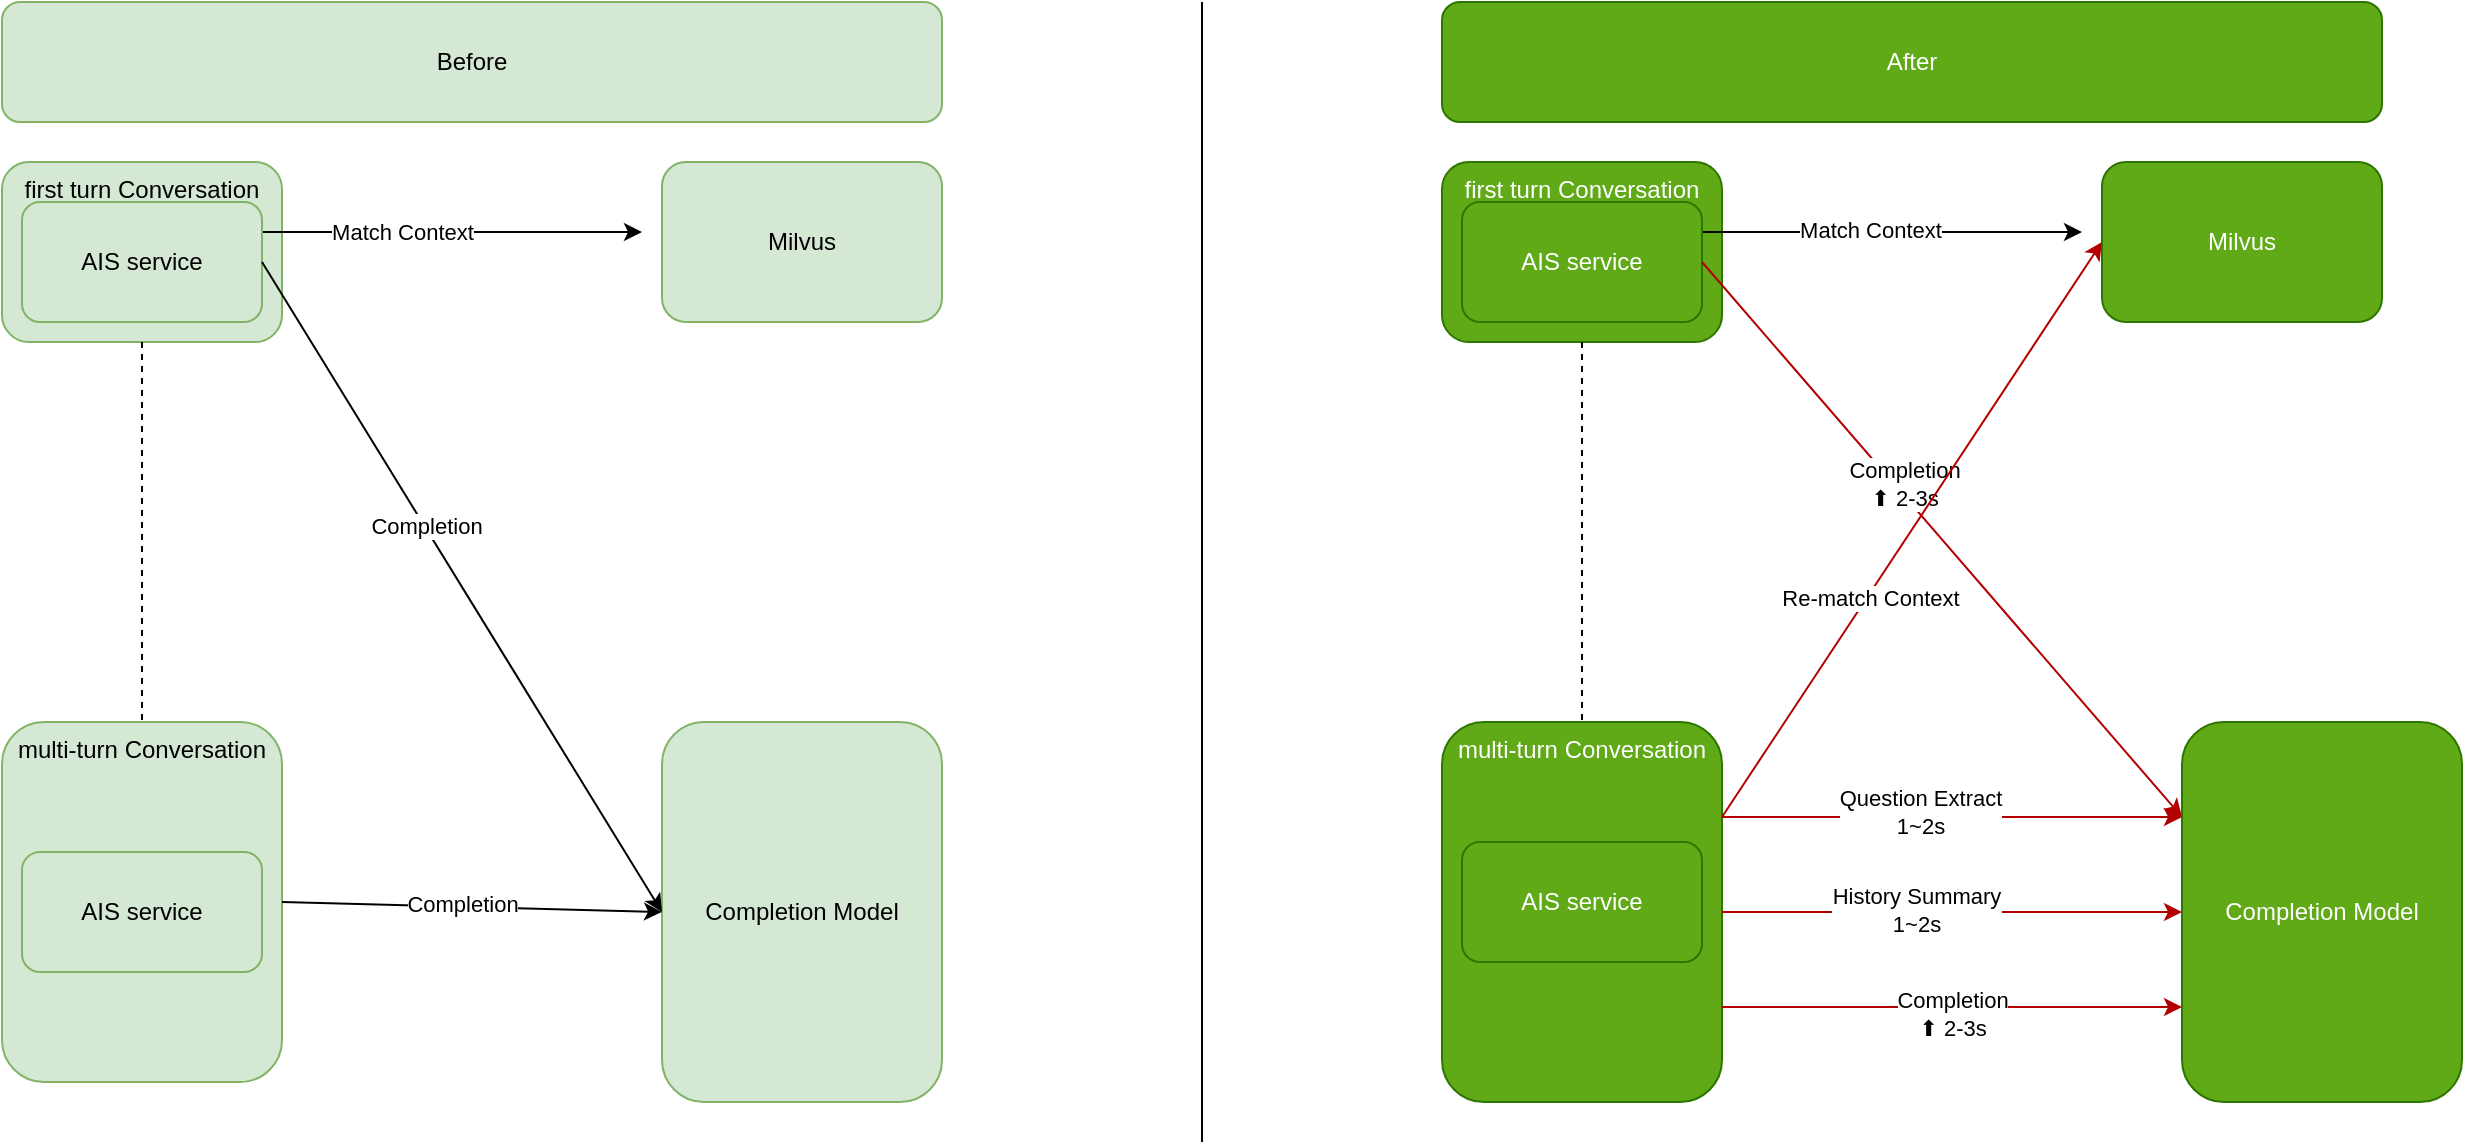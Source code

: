 <mxfile version="23.1.0" type="github">
  <diagram name="Page-1" id="mqc6v7bTama7JnDgG0-J">
    <mxGraphModel dx="2074" dy="1150" grid="1" gridSize="10" guides="1" tooltips="1" connect="1" arrows="1" fold="1" page="1" pageScale="1" pageWidth="850" pageHeight="1100" math="0" shadow="0">
      <root>
        <mxCell id="0" />
        <mxCell id="1" parent="0" />
        <mxCell id="8-cTN0A-v21zLC-1quno-1" value="first turn Conversation" style="rounded=1;whiteSpace=wrap;html=1;verticalAlign=top;fillColor=#d5e8d4;strokeColor=#82b366;" vertex="1" parent="1">
          <mxGeometry x="80" y="230" width="140" height="90" as="geometry" />
        </mxCell>
        <mxCell id="8-cTN0A-v21zLC-1quno-2" value="multi-turn Conversation" style="rounded=1;whiteSpace=wrap;html=1;verticalAlign=top;fillColor=#d5e8d4;strokeColor=#82b366;" vertex="1" parent="1">
          <mxGeometry x="80" y="510" width="140" height="180" as="geometry" />
        </mxCell>
        <mxCell id="8-cTN0A-v21zLC-1quno-4" value="Milvus" style="rounded=1;whiteSpace=wrap;html=1;fillColor=#d5e8d4;strokeColor=#82b366;" vertex="1" parent="1">
          <mxGeometry x="410" y="230" width="140" height="80" as="geometry" />
        </mxCell>
        <mxCell id="8-cTN0A-v21zLC-1quno-5" value="Completion Model" style="rounded=1;whiteSpace=wrap;html=1;fillColor=#d5e8d4;strokeColor=#82b366;" vertex="1" parent="1">
          <mxGeometry x="410" y="510" width="140" height="190" as="geometry" />
        </mxCell>
        <mxCell id="8-cTN0A-v21zLC-1quno-6" value="" style="endArrow=none;html=1;rounded=0;" edge="1" parent="1">
          <mxGeometry width="50" height="50" relative="1" as="geometry">
            <mxPoint x="680" y="720" as="sourcePoint" />
            <mxPoint x="680" y="150" as="targetPoint" />
          </mxGeometry>
        </mxCell>
        <mxCell id="8-cTN0A-v21zLC-1quno-11" value="Before" style="rounded=1;whiteSpace=wrap;html=1;fillColor=#d5e8d4;strokeColor=#82b366;" vertex="1" parent="1">
          <mxGeometry x="80" y="150" width="470" height="60" as="geometry" />
        </mxCell>
        <mxCell id="8-cTN0A-v21zLC-1quno-12" value="After" style="rounded=1;whiteSpace=wrap;html=1;fillColor=#60a917;fontColor=#ffffff;strokeColor=#2D7600;" vertex="1" parent="1">
          <mxGeometry x="800" y="150" width="470" height="60" as="geometry" />
        </mxCell>
        <mxCell id="8-cTN0A-v21zLC-1quno-15" style="edgeStyle=orthogonalEdgeStyle;rounded=0;orthogonalLoop=1;jettySize=auto;html=1;exitX=1;exitY=0.25;exitDx=0;exitDy=0;" edge="1" parent="1" source="8-cTN0A-v21zLC-1quno-13">
          <mxGeometry relative="1" as="geometry">
            <mxPoint x="400" y="265" as="targetPoint" />
          </mxGeometry>
        </mxCell>
        <mxCell id="8-cTN0A-v21zLC-1quno-41" value="Match Context" style="edgeLabel;html=1;align=center;verticalAlign=middle;resizable=0;points=[];" vertex="1" connectable="0" parent="8-cTN0A-v21zLC-1quno-15">
          <mxGeometry x="-0.269" relative="1" as="geometry">
            <mxPoint as="offset" />
          </mxGeometry>
        </mxCell>
        <mxCell id="8-cTN0A-v21zLC-1quno-13" value="AIS service" style="rounded=1;whiteSpace=wrap;html=1;fillColor=#d5e8d4;strokeColor=#82b366;" vertex="1" parent="1">
          <mxGeometry x="90" y="250" width="120" height="60" as="geometry" />
        </mxCell>
        <mxCell id="8-cTN0A-v21zLC-1quno-14" value="AIS service" style="rounded=1;whiteSpace=wrap;html=1;fillColor=#d5e8d4;strokeColor=#82b366;" vertex="1" parent="1">
          <mxGeometry x="90" y="575" width="120" height="60" as="geometry" />
        </mxCell>
        <mxCell id="8-cTN0A-v21zLC-1quno-17" value="" style="endArrow=classic;html=1;rounded=0;exitX=1;exitY=0.5;exitDx=0;exitDy=0;entryX=0;entryY=0.5;entryDx=0;entryDy=0;" edge="1" parent="1" source="8-cTN0A-v21zLC-1quno-13" target="8-cTN0A-v21zLC-1quno-5">
          <mxGeometry width="50" height="50" relative="1" as="geometry">
            <mxPoint x="310" y="420" as="sourcePoint" />
            <mxPoint x="360" y="370" as="targetPoint" />
          </mxGeometry>
        </mxCell>
        <mxCell id="8-cTN0A-v21zLC-1quno-42" value="Completion" style="edgeLabel;html=1;align=center;verticalAlign=middle;resizable=0;points=[];" vertex="1" connectable="0" parent="8-cTN0A-v21zLC-1quno-17">
          <mxGeometry x="-0.187" y="1" relative="1" as="geometry">
            <mxPoint as="offset" />
          </mxGeometry>
        </mxCell>
        <mxCell id="8-cTN0A-v21zLC-1quno-28" value="" style="endArrow=none;dashed=1;html=1;rounded=0;exitX=0.5;exitY=1;exitDx=0;exitDy=0;" edge="1" parent="1" source="8-cTN0A-v21zLC-1quno-1">
          <mxGeometry width="50" height="50" relative="1" as="geometry">
            <mxPoint x="400" y="610" as="sourcePoint" />
            <mxPoint x="150" y="510" as="targetPoint" />
          </mxGeometry>
        </mxCell>
        <mxCell id="8-cTN0A-v21zLC-1quno-30" value="" style="endArrow=classic;html=1;rounded=0;exitX=1;exitY=0.5;exitDx=0;exitDy=0;entryX=0;entryY=0.5;entryDx=0;entryDy=0;" edge="1" parent="1" source="8-cTN0A-v21zLC-1quno-2" target="8-cTN0A-v21zLC-1quno-5">
          <mxGeometry width="50" height="50" relative="1" as="geometry">
            <mxPoint x="330" y="600" as="sourcePoint" />
            <mxPoint x="380" y="550" as="targetPoint" />
          </mxGeometry>
        </mxCell>
        <mxCell id="8-cTN0A-v21zLC-1quno-43" value="Completion" style="edgeLabel;html=1;align=center;verticalAlign=middle;resizable=0;points=[];" vertex="1" connectable="0" parent="8-cTN0A-v21zLC-1quno-30">
          <mxGeometry x="-0.06" y="2" relative="1" as="geometry">
            <mxPoint as="offset" />
          </mxGeometry>
        </mxCell>
        <mxCell id="8-cTN0A-v21zLC-1quno-31" value="first turn Conversation" style="rounded=1;whiteSpace=wrap;html=1;verticalAlign=top;fillColor=#60a917;fontColor=#ffffff;strokeColor=#2D7600;" vertex="1" parent="1">
          <mxGeometry x="800" y="230" width="140" height="90" as="geometry" />
        </mxCell>
        <mxCell id="8-cTN0A-v21zLC-1quno-32" value="multi-turn Conversation" style="rounded=1;whiteSpace=wrap;html=1;verticalAlign=top;fillColor=#60a917;fontColor=#ffffff;strokeColor=#2D7600;" vertex="1" parent="1">
          <mxGeometry x="800" y="510" width="140" height="190" as="geometry" />
        </mxCell>
        <mxCell id="8-cTN0A-v21zLC-1quno-33" value="Milvus" style="rounded=1;whiteSpace=wrap;html=1;fillColor=#60a917;fontColor=#ffffff;strokeColor=#2D7600;" vertex="1" parent="1">
          <mxGeometry x="1130" y="230" width="140" height="80" as="geometry" />
        </mxCell>
        <mxCell id="8-cTN0A-v21zLC-1quno-34" value="Completion Model" style="rounded=1;whiteSpace=wrap;html=1;fillColor=#60a917;fontColor=#ffffff;strokeColor=#2D7600;" vertex="1" parent="1">
          <mxGeometry x="1170" y="510" width="140" height="190" as="geometry" />
        </mxCell>
        <mxCell id="8-cTN0A-v21zLC-1quno-35" style="edgeStyle=orthogonalEdgeStyle;rounded=0;orthogonalLoop=1;jettySize=auto;html=1;exitX=1;exitY=0.25;exitDx=0;exitDy=0;fillColor=#60a917;strokeColor=#000000;" edge="1" parent="1" source="8-cTN0A-v21zLC-1quno-36">
          <mxGeometry relative="1" as="geometry">
            <mxPoint x="1120" y="265" as="targetPoint" />
          </mxGeometry>
        </mxCell>
        <mxCell id="8-cTN0A-v21zLC-1quno-44" value="Match Context" style="edgeLabel;html=1;align=center;verticalAlign=middle;resizable=0;points=[];" vertex="1" connectable="0" parent="8-cTN0A-v21zLC-1quno-35">
          <mxGeometry x="-0.122" y="1" relative="1" as="geometry">
            <mxPoint as="offset" />
          </mxGeometry>
        </mxCell>
        <mxCell id="8-cTN0A-v21zLC-1quno-36" value="AIS service" style="rounded=1;whiteSpace=wrap;html=1;fillColor=#60a917;fontColor=#ffffff;strokeColor=#2D7600;" vertex="1" parent="1">
          <mxGeometry x="810" y="250" width="120" height="60" as="geometry" />
        </mxCell>
        <mxCell id="8-cTN0A-v21zLC-1quno-37" value="AIS service" style="rounded=1;whiteSpace=wrap;html=1;fillColor=#60a917;fontColor=#ffffff;strokeColor=#2D7600;" vertex="1" parent="1">
          <mxGeometry x="810" y="570" width="120" height="60" as="geometry" />
        </mxCell>
        <mxCell id="8-cTN0A-v21zLC-1quno-38" value="" style="endArrow=classic;html=1;rounded=0;exitX=1;exitY=0.5;exitDx=0;exitDy=0;entryX=0;entryY=0.25;entryDx=0;entryDy=0;fillColor=#e51400;strokeColor=#B20000;" edge="1" parent="1" source="8-cTN0A-v21zLC-1quno-36" target="8-cTN0A-v21zLC-1quno-34">
          <mxGeometry width="50" height="50" relative="1" as="geometry">
            <mxPoint x="1030" y="420" as="sourcePoint" />
            <mxPoint x="1080" y="370" as="targetPoint" />
          </mxGeometry>
        </mxCell>
        <mxCell id="8-cTN0A-v21zLC-1quno-45" value="Completion&lt;br&gt;⬆ 2-3s" style="edgeLabel;html=1;align=center;verticalAlign=middle;resizable=0;points=[];" vertex="1" connectable="0" parent="8-cTN0A-v21zLC-1quno-38">
          <mxGeometry x="-0.187" y="3" relative="1" as="geometry">
            <mxPoint x="1" as="offset" />
          </mxGeometry>
        </mxCell>
        <mxCell id="8-cTN0A-v21zLC-1quno-39" value="" style="endArrow=none;dashed=1;html=1;rounded=0;exitX=0.5;exitY=1;exitDx=0;exitDy=0;fillColor=#60a917;strokeColor=#000000;" edge="1" parent="1" source="8-cTN0A-v21zLC-1quno-31">
          <mxGeometry width="50" height="50" relative="1" as="geometry">
            <mxPoint x="1120" y="610" as="sourcePoint" />
            <mxPoint x="870" y="510" as="targetPoint" />
          </mxGeometry>
        </mxCell>
        <mxCell id="8-cTN0A-v21zLC-1quno-40" value="" style="endArrow=classic;html=1;rounded=0;exitX=1;exitY=0.5;exitDx=0;exitDy=0;entryX=0;entryY=0.5;entryDx=0;entryDy=0;fillColor=#e51400;strokeColor=#B20000;" edge="1" parent="1" source="8-cTN0A-v21zLC-1quno-32" target="8-cTN0A-v21zLC-1quno-34">
          <mxGeometry width="50" height="50" relative="1" as="geometry">
            <mxPoint x="1050" y="600" as="sourcePoint" />
            <mxPoint x="1100" y="550" as="targetPoint" />
          </mxGeometry>
        </mxCell>
        <mxCell id="8-cTN0A-v21zLC-1quno-55" value="History Summary&lt;br&gt;1~2s" style="edgeLabel;html=1;align=center;verticalAlign=middle;resizable=0;points=[];" vertex="1" connectable="0" parent="8-cTN0A-v21zLC-1quno-40">
          <mxGeometry x="-0.16" y="1" relative="1" as="geometry">
            <mxPoint as="offset" />
          </mxGeometry>
        </mxCell>
        <mxCell id="8-cTN0A-v21zLC-1quno-47" value="" style="endArrow=classic;html=1;rounded=0;exitX=1;exitY=0.25;exitDx=0;exitDy=0;entryX=0;entryY=0.5;entryDx=0;entryDy=0;fillColor=#e51400;strokeColor=#B20000;" edge="1" parent="1" source="8-cTN0A-v21zLC-1quno-32" target="8-cTN0A-v21zLC-1quno-33">
          <mxGeometry width="50" height="50" relative="1" as="geometry">
            <mxPoint x="1010" y="730" as="sourcePoint" />
            <mxPoint x="1060" y="680" as="targetPoint" />
          </mxGeometry>
        </mxCell>
        <mxCell id="8-cTN0A-v21zLC-1quno-48" value="Re-match Context" style="edgeLabel;html=1;align=center;verticalAlign=middle;resizable=0;points=[];" vertex="1" connectable="0" parent="8-cTN0A-v21zLC-1quno-47">
          <mxGeometry x="-0.235" y="-1" relative="1" as="geometry">
            <mxPoint as="offset" />
          </mxGeometry>
        </mxCell>
        <mxCell id="8-cTN0A-v21zLC-1quno-49" value="" style="endArrow=classic;html=1;rounded=0;exitX=1;exitY=0.75;exitDx=0;exitDy=0;entryX=0;entryY=0.75;entryDx=0;entryDy=0;fillColor=#e51400;strokeColor=#B20000;" edge="1" parent="1" source="8-cTN0A-v21zLC-1quno-32" target="8-cTN0A-v21zLC-1quno-34">
          <mxGeometry width="50" height="50" relative="1" as="geometry">
            <mxPoint x="400" y="610" as="sourcePoint" />
            <mxPoint x="450" y="560" as="targetPoint" />
          </mxGeometry>
        </mxCell>
        <mxCell id="8-cTN0A-v21zLC-1quno-54" value="Completion&lt;br&gt;⬆ 2-3s" style="edgeLabel;html=1;align=center;verticalAlign=middle;resizable=0;points=[];" vertex="1" connectable="0" parent="8-cTN0A-v21zLC-1quno-49">
          <mxGeometry x="-0.006" y="-3" relative="1" as="geometry">
            <mxPoint as="offset" />
          </mxGeometry>
        </mxCell>
        <mxCell id="8-cTN0A-v21zLC-1quno-50" value="" style="endArrow=classic;html=1;rounded=0;exitX=1;exitY=0.25;exitDx=0;exitDy=0;entryX=0;entryY=0.25;entryDx=0;entryDy=0;fillColor=#e51400;strokeColor=#B20000;" edge="1" parent="1" source="8-cTN0A-v21zLC-1quno-32" target="8-cTN0A-v21zLC-1quno-34">
          <mxGeometry width="50" height="50" relative="1" as="geometry">
            <mxPoint x="410" y="620" as="sourcePoint" />
            <mxPoint x="460" y="570" as="targetPoint" />
          </mxGeometry>
        </mxCell>
        <mxCell id="8-cTN0A-v21zLC-1quno-53" value="Question Extract&lt;br&gt;1~2s" style="edgeLabel;html=1;align=center;verticalAlign=middle;resizable=0;points=[];" vertex="1" connectable="0" parent="8-cTN0A-v21zLC-1quno-50">
          <mxGeometry x="-0.145" y="3" relative="1" as="geometry">
            <mxPoint as="offset" />
          </mxGeometry>
        </mxCell>
      </root>
    </mxGraphModel>
  </diagram>
</mxfile>
